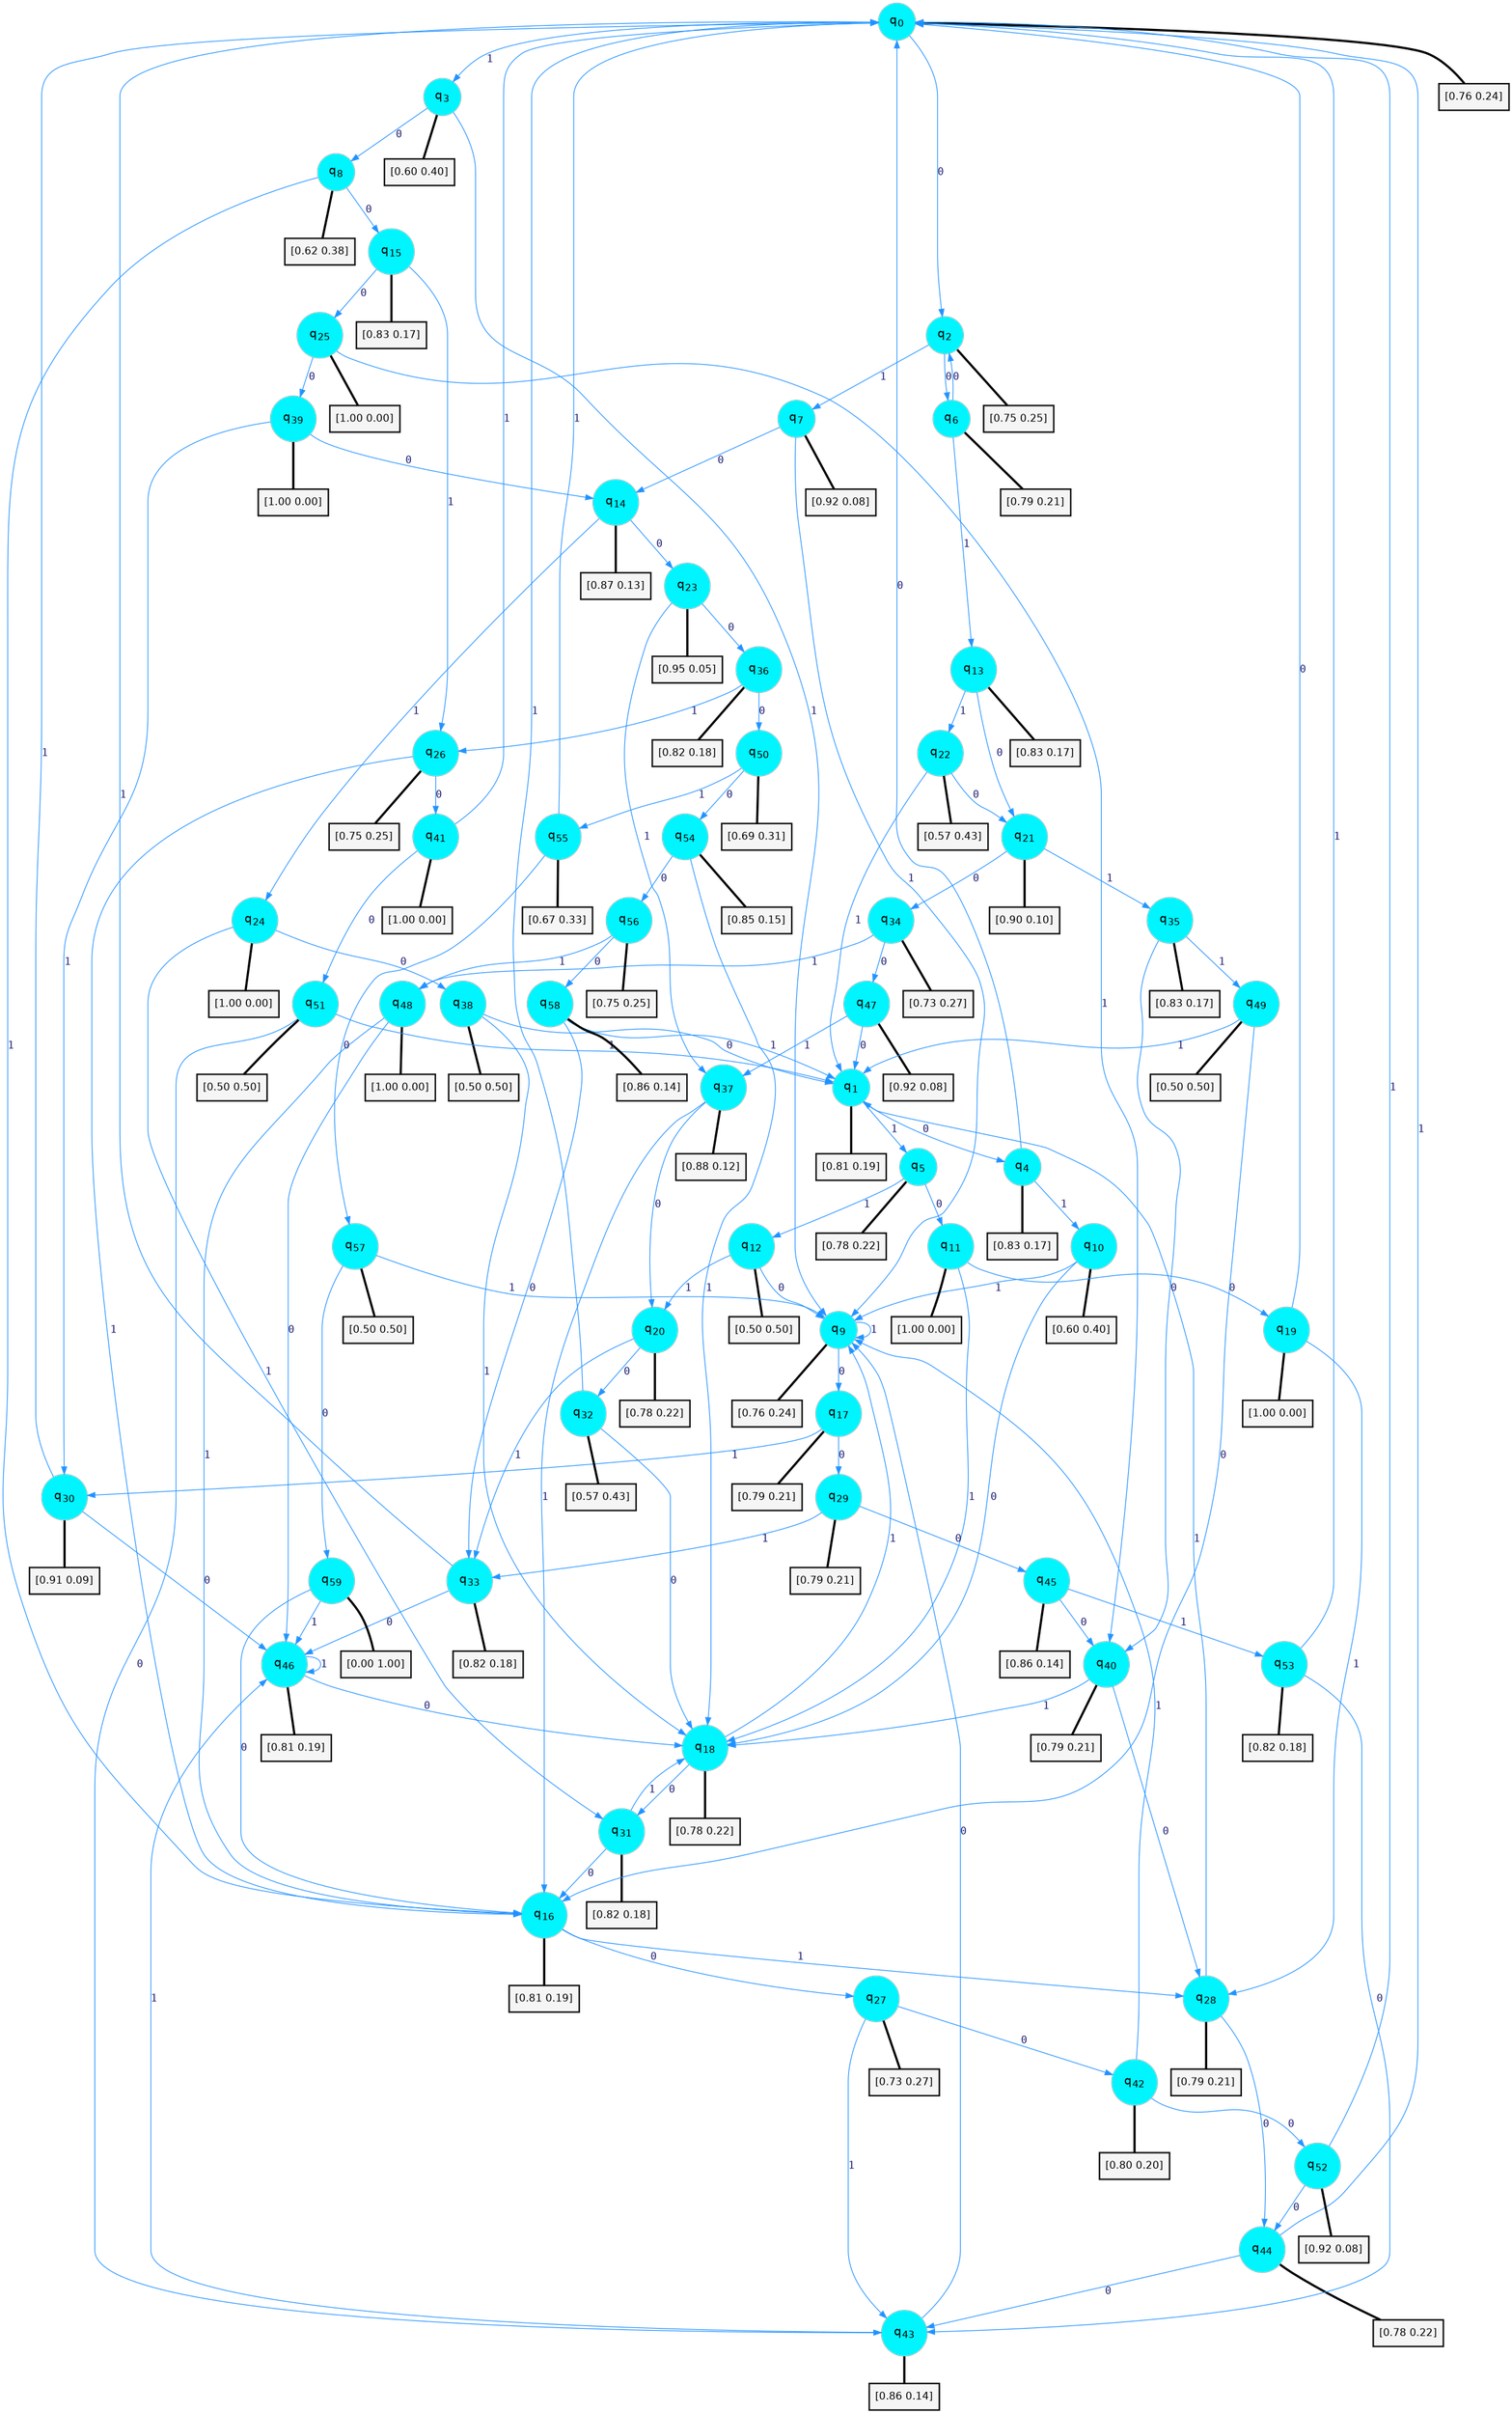 digraph G {
graph [
bgcolor=transparent, dpi=300, rankdir=TD, size="40,25"];
node [
color=gray, fillcolor=turquoise1, fontcolor=black, fontname=Helvetica, fontsize=16, fontweight=bold, shape=circle, style=filled];
edge [
arrowsize=1, color=dodgerblue1, fontcolor=midnightblue, fontname=courier, fontweight=bold, penwidth=1, style=solid, weight=20];
0[label=<q<SUB>0</SUB>>];
1[label=<q<SUB>1</SUB>>];
2[label=<q<SUB>2</SUB>>];
3[label=<q<SUB>3</SUB>>];
4[label=<q<SUB>4</SUB>>];
5[label=<q<SUB>5</SUB>>];
6[label=<q<SUB>6</SUB>>];
7[label=<q<SUB>7</SUB>>];
8[label=<q<SUB>8</SUB>>];
9[label=<q<SUB>9</SUB>>];
10[label=<q<SUB>10</SUB>>];
11[label=<q<SUB>11</SUB>>];
12[label=<q<SUB>12</SUB>>];
13[label=<q<SUB>13</SUB>>];
14[label=<q<SUB>14</SUB>>];
15[label=<q<SUB>15</SUB>>];
16[label=<q<SUB>16</SUB>>];
17[label=<q<SUB>17</SUB>>];
18[label=<q<SUB>18</SUB>>];
19[label=<q<SUB>19</SUB>>];
20[label=<q<SUB>20</SUB>>];
21[label=<q<SUB>21</SUB>>];
22[label=<q<SUB>22</SUB>>];
23[label=<q<SUB>23</SUB>>];
24[label=<q<SUB>24</SUB>>];
25[label=<q<SUB>25</SUB>>];
26[label=<q<SUB>26</SUB>>];
27[label=<q<SUB>27</SUB>>];
28[label=<q<SUB>28</SUB>>];
29[label=<q<SUB>29</SUB>>];
30[label=<q<SUB>30</SUB>>];
31[label=<q<SUB>31</SUB>>];
32[label=<q<SUB>32</SUB>>];
33[label=<q<SUB>33</SUB>>];
34[label=<q<SUB>34</SUB>>];
35[label=<q<SUB>35</SUB>>];
36[label=<q<SUB>36</SUB>>];
37[label=<q<SUB>37</SUB>>];
38[label=<q<SUB>38</SUB>>];
39[label=<q<SUB>39</SUB>>];
40[label=<q<SUB>40</SUB>>];
41[label=<q<SUB>41</SUB>>];
42[label=<q<SUB>42</SUB>>];
43[label=<q<SUB>43</SUB>>];
44[label=<q<SUB>44</SUB>>];
45[label=<q<SUB>45</SUB>>];
46[label=<q<SUB>46</SUB>>];
47[label=<q<SUB>47</SUB>>];
48[label=<q<SUB>48</SUB>>];
49[label=<q<SUB>49</SUB>>];
50[label=<q<SUB>50</SUB>>];
51[label=<q<SUB>51</SUB>>];
52[label=<q<SUB>52</SUB>>];
53[label=<q<SUB>53</SUB>>];
54[label=<q<SUB>54</SUB>>];
55[label=<q<SUB>55</SUB>>];
56[label=<q<SUB>56</SUB>>];
57[label=<q<SUB>57</SUB>>];
58[label=<q<SUB>58</SUB>>];
59[label=<q<SUB>59</SUB>>];
60[label="[0.76 0.24]", shape=box,fontcolor=black, fontname=Helvetica, fontsize=14, penwidth=2, fillcolor=whitesmoke,color=black];
61[label="[0.81 0.19]", shape=box,fontcolor=black, fontname=Helvetica, fontsize=14, penwidth=2, fillcolor=whitesmoke,color=black];
62[label="[0.75 0.25]", shape=box,fontcolor=black, fontname=Helvetica, fontsize=14, penwidth=2, fillcolor=whitesmoke,color=black];
63[label="[0.60 0.40]", shape=box,fontcolor=black, fontname=Helvetica, fontsize=14, penwidth=2, fillcolor=whitesmoke,color=black];
64[label="[0.83 0.17]", shape=box,fontcolor=black, fontname=Helvetica, fontsize=14, penwidth=2, fillcolor=whitesmoke,color=black];
65[label="[0.78 0.22]", shape=box,fontcolor=black, fontname=Helvetica, fontsize=14, penwidth=2, fillcolor=whitesmoke,color=black];
66[label="[0.79 0.21]", shape=box,fontcolor=black, fontname=Helvetica, fontsize=14, penwidth=2, fillcolor=whitesmoke,color=black];
67[label="[0.92 0.08]", shape=box,fontcolor=black, fontname=Helvetica, fontsize=14, penwidth=2, fillcolor=whitesmoke,color=black];
68[label="[0.62 0.38]", shape=box,fontcolor=black, fontname=Helvetica, fontsize=14, penwidth=2, fillcolor=whitesmoke,color=black];
69[label="[0.76 0.24]", shape=box,fontcolor=black, fontname=Helvetica, fontsize=14, penwidth=2, fillcolor=whitesmoke,color=black];
70[label="[0.60 0.40]", shape=box,fontcolor=black, fontname=Helvetica, fontsize=14, penwidth=2, fillcolor=whitesmoke,color=black];
71[label="[1.00 0.00]", shape=box,fontcolor=black, fontname=Helvetica, fontsize=14, penwidth=2, fillcolor=whitesmoke,color=black];
72[label="[0.50 0.50]", shape=box,fontcolor=black, fontname=Helvetica, fontsize=14, penwidth=2, fillcolor=whitesmoke,color=black];
73[label="[0.83 0.17]", shape=box,fontcolor=black, fontname=Helvetica, fontsize=14, penwidth=2, fillcolor=whitesmoke,color=black];
74[label="[0.87 0.13]", shape=box,fontcolor=black, fontname=Helvetica, fontsize=14, penwidth=2, fillcolor=whitesmoke,color=black];
75[label="[0.83 0.17]", shape=box,fontcolor=black, fontname=Helvetica, fontsize=14, penwidth=2, fillcolor=whitesmoke,color=black];
76[label="[0.81 0.19]", shape=box,fontcolor=black, fontname=Helvetica, fontsize=14, penwidth=2, fillcolor=whitesmoke,color=black];
77[label="[0.79 0.21]", shape=box,fontcolor=black, fontname=Helvetica, fontsize=14, penwidth=2, fillcolor=whitesmoke,color=black];
78[label="[0.78 0.22]", shape=box,fontcolor=black, fontname=Helvetica, fontsize=14, penwidth=2, fillcolor=whitesmoke,color=black];
79[label="[1.00 0.00]", shape=box,fontcolor=black, fontname=Helvetica, fontsize=14, penwidth=2, fillcolor=whitesmoke,color=black];
80[label="[0.78 0.22]", shape=box,fontcolor=black, fontname=Helvetica, fontsize=14, penwidth=2, fillcolor=whitesmoke,color=black];
81[label="[0.90 0.10]", shape=box,fontcolor=black, fontname=Helvetica, fontsize=14, penwidth=2, fillcolor=whitesmoke,color=black];
82[label="[0.57 0.43]", shape=box,fontcolor=black, fontname=Helvetica, fontsize=14, penwidth=2, fillcolor=whitesmoke,color=black];
83[label="[0.95 0.05]", shape=box,fontcolor=black, fontname=Helvetica, fontsize=14, penwidth=2, fillcolor=whitesmoke,color=black];
84[label="[1.00 0.00]", shape=box,fontcolor=black, fontname=Helvetica, fontsize=14, penwidth=2, fillcolor=whitesmoke,color=black];
85[label="[1.00 0.00]", shape=box,fontcolor=black, fontname=Helvetica, fontsize=14, penwidth=2, fillcolor=whitesmoke,color=black];
86[label="[0.75 0.25]", shape=box,fontcolor=black, fontname=Helvetica, fontsize=14, penwidth=2, fillcolor=whitesmoke,color=black];
87[label="[0.73 0.27]", shape=box,fontcolor=black, fontname=Helvetica, fontsize=14, penwidth=2, fillcolor=whitesmoke,color=black];
88[label="[0.79 0.21]", shape=box,fontcolor=black, fontname=Helvetica, fontsize=14, penwidth=2, fillcolor=whitesmoke,color=black];
89[label="[0.79 0.21]", shape=box,fontcolor=black, fontname=Helvetica, fontsize=14, penwidth=2, fillcolor=whitesmoke,color=black];
90[label="[0.91 0.09]", shape=box,fontcolor=black, fontname=Helvetica, fontsize=14, penwidth=2, fillcolor=whitesmoke,color=black];
91[label="[0.82 0.18]", shape=box,fontcolor=black, fontname=Helvetica, fontsize=14, penwidth=2, fillcolor=whitesmoke,color=black];
92[label="[0.57 0.43]", shape=box,fontcolor=black, fontname=Helvetica, fontsize=14, penwidth=2, fillcolor=whitesmoke,color=black];
93[label="[0.82 0.18]", shape=box,fontcolor=black, fontname=Helvetica, fontsize=14, penwidth=2, fillcolor=whitesmoke,color=black];
94[label="[0.73 0.27]", shape=box,fontcolor=black, fontname=Helvetica, fontsize=14, penwidth=2, fillcolor=whitesmoke,color=black];
95[label="[0.83 0.17]", shape=box,fontcolor=black, fontname=Helvetica, fontsize=14, penwidth=2, fillcolor=whitesmoke,color=black];
96[label="[0.82 0.18]", shape=box,fontcolor=black, fontname=Helvetica, fontsize=14, penwidth=2, fillcolor=whitesmoke,color=black];
97[label="[0.88 0.12]", shape=box,fontcolor=black, fontname=Helvetica, fontsize=14, penwidth=2, fillcolor=whitesmoke,color=black];
98[label="[0.50 0.50]", shape=box,fontcolor=black, fontname=Helvetica, fontsize=14, penwidth=2, fillcolor=whitesmoke,color=black];
99[label="[1.00 0.00]", shape=box,fontcolor=black, fontname=Helvetica, fontsize=14, penwidth=2, fillcolor=whitesmoke,color=black];
100[label="[0.79 0.21]", shape=box,fontcolor=black, fontname=Helvetica, fontsize=14, penwidth=2, fillcolor=whitesmoke,color=black];
101[label="[1.00 0.00]", shape=box,fontcolor=black, fontname=Helvetica, fontsize=14, penwidth=2, fillcolor=whitesmoke,color=black];
102[label="[0.80 0.20]", shape=box,fontcolor=black, fontname=Helvetica, fontsize=14, penwidth=2, fillcolor=whitesmoke,color=black];
103[label="[0.86 0.14]", shape=box,fontcolor=black, fontname=Helvetica, fontsize=14, penwidth=2, fillcolor=whitesmoke,color=black];
104[label="[0.78 0.22]", shape=box,fontcolor=black, fontname=Helvetica, fontsize=14, penwidth=2, fillcolor=whitesmoke,color=black];
105[label="[0.86 0.14]", shape=box,fontcolor=black, fontname=Helvetica, fontsize=14, penwidth=2, fillcolor=whitesmoke,color=black];
106[label="[0.81 0.19]", shape=box,fontcolor=black, fontname=Helvetica, fontsize=14, penwidth=2, fillcolor=whitesmoke,color=black];
107[label="[0.92 0.08]", shape=box,fontcolor=black, fontname=Helvetica, fontsize=14, penwidth=2, fillcolor=whitesmoke,color=black];
108[label="[1.00 0.00]", shape=box,fontcolor=black, fontname=Helvetica, fontsize=14, penwidth=2, fillcolor=whitesmoke,color=black];
109[label="[0.50 0.50]", shape=box,fontcolor=black, fontname=Helvetica, fontsize=14, penwidth=2, fillcolor=whitesmoke,color=black];
110[label="[0.69 0.31]", shape=box,fontcolor=black, fontname=Helvetica, fontsize=14, penwidth=2, fillcolor=whitesmoke,color=black];
111[label="[0.50 0.50]", shape=box,fontcolor=black, fontname=Helvetica, fontsize=14, penwidth=2, fillcolor=whitesmoke,color=black];
112[label="[0.92 0.08]", shape=box,fontcolor=black, fontname=Helvetica, fontsize=14, penwidth=2, fillcolor=whitesmoke,color=black];
113[label="[0.82 0.18]", shape=box,fontcolor=black, fontname=Helvetica, fontsize=14, penwidth=2, fillcolor=whitesmoke,color=black];
114[label="[0.85 0.15]", shape=box,fontcolor=black, fontname=Helvetica, fontsize=14, penwidth=2, fillcolor=whitesmoke,color=black];
115[label="[0.67 0.33]", shape=box,fontcolor=black, fontname=Helvetica, fontsize=14, penwidth=2, fillcolor=whitesmoke,color=black];
116[label="[0.75 0.25]", shape=box,fontcolor=black, fontname=Helvetica, fontsize=14, penwidth=2, fillcolor=whitesmoke,color=black];
117[label="[0.50 0.50]", shape=box,fontcolor=black, fontname=Helvetica, fontsize=14, penwidth=2, fillcolor=whitesmoke,color=black];
118[label="[0.86 0.14]", shape=box,fontcolor=black, fontname=Helvetica, fontsize=14, penwidth=2, fillcolor=whitesmoke,color=black];
119[label="[0.00 1.00]", shape=box,fontcolor=black, fontname=Helvetica, fontsize=14, penwidth=2, fillcolor=whitesmoke,color=black];
0->2 [label=0];
0->3 [label=1];
0->60 [arrowhead=none, penwidth=3,color=black];
1->4 [label=0];
1->5 [label=1];
1->61 [arrowhead=none, penwidth=3,color=black];
2->6 [label=0];
2->7 [label=1];
2->62 [arrowhead=none, penwidth=3,color=black];
3->8 [label=0];
3->9 [label=1];
3->63 [arrowhead=none, penwidth=3,color=black];
4->0 [label=0];
4->10 [label=1];
4->64 [arrowhead=none, penwidth=3,color=black];
5->11 [label=0];
5->12 [label=1];
5->65 [arrowhead=none, penwidth=3,color=black];
6->2 [label=0];
6->13 [label=1];
6->66 [arrowhead=none, penwidth=3,color=black];
7->14 [label=0];
7->9 [label=1];
7->67 [arrowhead=none, penwidth=3,color=black];
8->15 [label=0];
8->16 [label=1];
8->68 [arrowhead=none, penwidth=3,color=black];
9->17 [label=0];
9->9 [label=1];
9->69 [arrowhead=none, penwidth=3,color=black];
10->18 [label=0];
10->9 [label=1];
10->70 [arrowhead=none, penwidth=3,color=black];
11->19 [label=0];
11->18 [label=1];
11->71 [arrowhead=none, penwidth=3,color=black];
12->9 [label=0];
12->20 [label=1];
12->72 [arrowhead=none, penwidth=3,color=black];
13->21 [label=0];
13->22 [label=1];
13->73 [arrowhead=none, penwidth=3,color=black];
14->23 [label=0];
14->24 [label=1];
14->74 [arrowhead=none, penwidth=3,color=black];
15->25 [label=0];
15->26 [label=1];
15->75 [arrowhead=none, penwidth=3,color=black];
16->27 [label=0];
16->28 [label=1];
16->76 [arrowhead=none, penwidth=3,color=black];
17->29 [label=0];
17->30 [label=1];
17->77 [arrowhead=none, penwidth=3,color=black];
18->31 [label=0];
18->9 [label=1];
18->78 [arrowhead=none, penwidth=3,color=black];
19->0 [label=0];
19->28 [label=1];
19->79 [arrowhead=none, penwidth=3,color=black];
20->32 [label=0];
20->33 [label=1];
20->80 [arrowhead=none, penwidth=3,color=black];
21->34 [label=0];
21->35 [label=1];
21->81 [arrowhead=none, penwidth=3,color=black];
22->21 [label=0];
22->1 [label=1];
22->82 [arrowhead=none, penwidth=3,color=black];
23->36 [label=0];
23->37 [label=1];
23->83 [arrowhead=none, penwidth=3,color=black];
24->38 [label=0];
24->31 [label=1];
24->84 [arrowhead=none, penwidth=3,color=black];
25->39 [label=0];
25->40 [label=1];
25->85 [arrowhead=none, penwidth=3,color=black];
26->41 [label=0];
26->16 [label=1];
26->86 [arrowhead=none, penwidth=3,color=black];
27->42 [label=0];
27->43 [label=1];
27->87 [arrowhead=none, penwidth=3,color=black];
28->44 [label=0];
28->1 [label=1];
28->88 [arrowhead=none, penwidth=3,color=black];
29->45 [label=0];
29->33 [label=1];
29->89 [arrowhead=none, penwidth=3,color=black];
30->46 [label=0];
30->0 [label=1];
30->90 [arrowhead=none, penwidth=3,color=black];
31->16 [label=0];
31->18 [label=1];
31->91 [arrowhead=none, penwidth=3,color=black];
32->18 [label=0];
32->0 [label=1];
32->92 [arrowhead=none, penwidth=3,color=black];
33->46 [label=0];
33->0 [label=1];
33->93 [arrowhead=none, penwidth=3,color=black];
34->47 [label=0];
34->48 [label=1];
34->94 [arrowhead=none, penwidth=3,color=black];
35->40 [label=0];
35->49 [label=1];
35->95 [arrowhead=none, penwidth=3,color=black];
36->50 [label=0];
36->26 [label=1];
36->96 [arrowhead=none, penwidth=3,color=black];
37->20 [label=0];
37->16 [label=1];
37->97 [arrowhead=none, penwidth=3,color=black];
38->1 [label=0];
38->18 [label=1];
38->98 [arrowhead=none, penwidth=3,color=black];
39->14 [label=0];
39->30 [label=1];
39->99 [arrowhead=none, penwidth=3,color=black];
40->28 [label=0];
40->18 [label=1];
40->100 [arrowhead=none, penwidth=3,color=black];
41->51 [label=0];
41->0 [label=1];
41->101 [arrowhead=none, penwidth=3,color=black];
42->52 [label=0];
42->9 [label=1];
42->102 [arrowhead=none, penwidth=3,color=black];
43->9 [label=0];
43->46 [label=1];
43->103 [arrowhead=none, penwidth=3,color=black];
44->43 [label=0];
44->0 [label=1];
44->104 [arrowhead=none, penwidth=3,color=black];
45->40 [label=0];
45->53 [label=1];
45->105 [arrowhead=none, penwidth=3,color=black];
46->18 [label=0];
46->46 [label=1];
46->106 [arrowhead=none, penwidth=3,color=black];
47->1 [label=0];
47->37 [label=1];
47->107 [arrowhead=none, penwidth=3,color=black];
48->46 [label=0];
48->16 [label=1];
48->108 [arrowhead=none, penwidth=3,color=black];
49->16 [label=0];
49->1 [label=1];
49->109 [arrowhead=none, penwidth=3,color=black];
50->54 [label=0];
50->55 [label=1];
50->110 [arrowhead=none, penwidth=3,color=black];
51->43 [label=0];
51->1 [label=1];
51->111 [arrowhead=none, penwidth=3,color=black];
52->44 [label=0];
52->0 [label=1];
52->112 [arrowhead=none, penwidth=3,color=black];
53->43 [label=0];
53->0 [label=1];
53->113 [arrowhead=none, penwidth=3,color=black];
54->56 [label=0];
54->18 [label=1];
54->114 [arrowhead=none, penwidth=3,color=black];
55->57 [label=0];
55->0 [label=1];
55->115 [arrowhead=none, penwidth=3,color=black];
56->58 [label=0];
56->48 [label=1];
56->116 [arrowhead=none, penwidth=3,color=black];
57->59 [label=0];
57->9 [label=1];
57->117 [arrowhead=none, penwidth=3,color=black];
58->33 [label=0];
58->1 [label=1];
58->118 [arrowhead=none, penwidth=3,color=black];
59->16 [label=0];
59->46 [label=1];
59->119 [arrowhead=none, penwidth=3,color=black];
}
